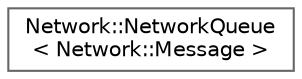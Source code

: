 digraph "Graphical Class Hierarchy"
{
 // LATEX_PDF_SIZE
  bgcolor="transparent";
  edge [fontname=Helvetica,fontsize=10,labelfontname=Helvetica,labelfontsize=10];
  node [fontname=Helvetica,fontsize=10,shape=box,height=0.2,width=0.4];
  rankdir="LR";
  Node0 [label="Network::NetworkQueue\l\< Network::Message \>",height=0.2,width=0.4,color="grey40", fillcolor="white", style="filled",URL="$class_network_1_1_network_queue.html",tooltip=" "];
}

